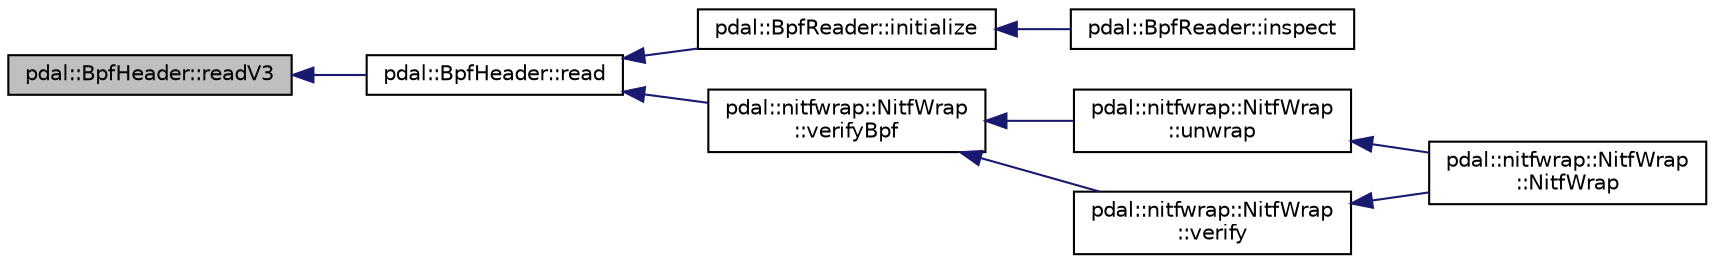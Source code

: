 digraph "pdal::BpfHeader::readV3"
{
  edge [fontname="Helvetica",fontsize="10",labelfontname="Helvetica",labelfontsize="10"];
  node [fontname="Helvetica",fontsize="10",shape=record];
  rankdir="LR";
  Node1 [label="pdal::BpfHeader::readV3",height=0.2,width=0.4,color="black", fillcolor="grey75", style="filled", fontcolor="black"];
  Node1 -> Node2 [dir="back",color="midnightblue",fontsize="10",style="solid",fontname="Helvetica"];
  Node2 [label="pdal::BpfHeader::read",height=0.2,width=0.4,color="black", fillcolor="white", style="filled",URL="$structpdal_1_1BpfHeader.html#afd1f26508245fee01ba8e8332b69d6d9"];
  Node2 -> Node3 [dir="back",color="midnightblue",fontsize="10",style="solid",fontname="Helvetica"];
  Node3 [label="pdal::BpfReader::initialize",height=0.2,width=0.4,color="black", fillcolor="white", style="filled",URL="$classpdal_1_1BpfReader.html#ab7dd5387cb7f88c2c5bbbc1d4838be50"];
  Node3 -> Node4 [dir="back",color="midnightblue",fontsize="10",style="solid",fontname="Helvetica"];
  Node4 [label="pdal::BpfReader::inspect",height=0.2,width=0.4,color="black", fillcolor="white", style="filled",URL="$classpdal_1_1BpfReader.html#accb0283f384ad927abc5f37881be748c"];
  Node2 -> Node5 [dir="back",color="midnightblue",fontsize="10",style="solid",fontname="Helvetica"];
  Node5 [label="pdal::nitfwrap::NitfWrap\l::verifyBpf",height=0.2,width=0.4,color="black", fillcolor="white", style="filled",URL="$classpdal_1_1nitfwrap_1_1NitfWrap.html#aafa26f494da377aa5704bf10cc9e3d03"];
  Node5 -> Node6 [dir="back",color="midnightblue",fontsize="10",style="solid",fontname="Helvetica"];
  Node6 [label="pdal::nitfwrap::NitfWrap\l::unwrap",height=0.2,width=0.4,color="black", fillcolor="white", style="filled",URL="$classpdal_1_1nitfwrap_1_1NitfWrap.html#a427c1cc359051aed8f90ec5ba317de89"];
  Node6 -> Node7 [dir="back",color="midnightblue",fontsize="10",style="solid",fontname="Helvetica"];
  Node7 [label="pdal::nitfwrap::NitfWrap\l::NitfWrap",height=0.2,width=0.4,color="black", fillcolor="white", style="filled",URL="$classpdal_1_1nitfwrap_1_1NitfWrap.html#a507defc6c08af645c161ee875c58374a"];
  Node5 -> Node8 [dir="back",color="midnightblue",fontsize="10",style="solid",fontname="Helvetica"];
  Node8 [label="pdal::nitfwrap::NitfWrap\l::verify",height=0.2,width=0.4,color="black", fillcolor="white", style="filled",URL="$classpdal_1_1nitfwrap_1_1NitfWrap.html#aba62e4c086a16ff4d1a3b1c014dbbcc4"];
  Node8 -> Node7 [dir="back",color="midnightblue",fontsize="10",style="solid",fontname="Helvetica"];
}
